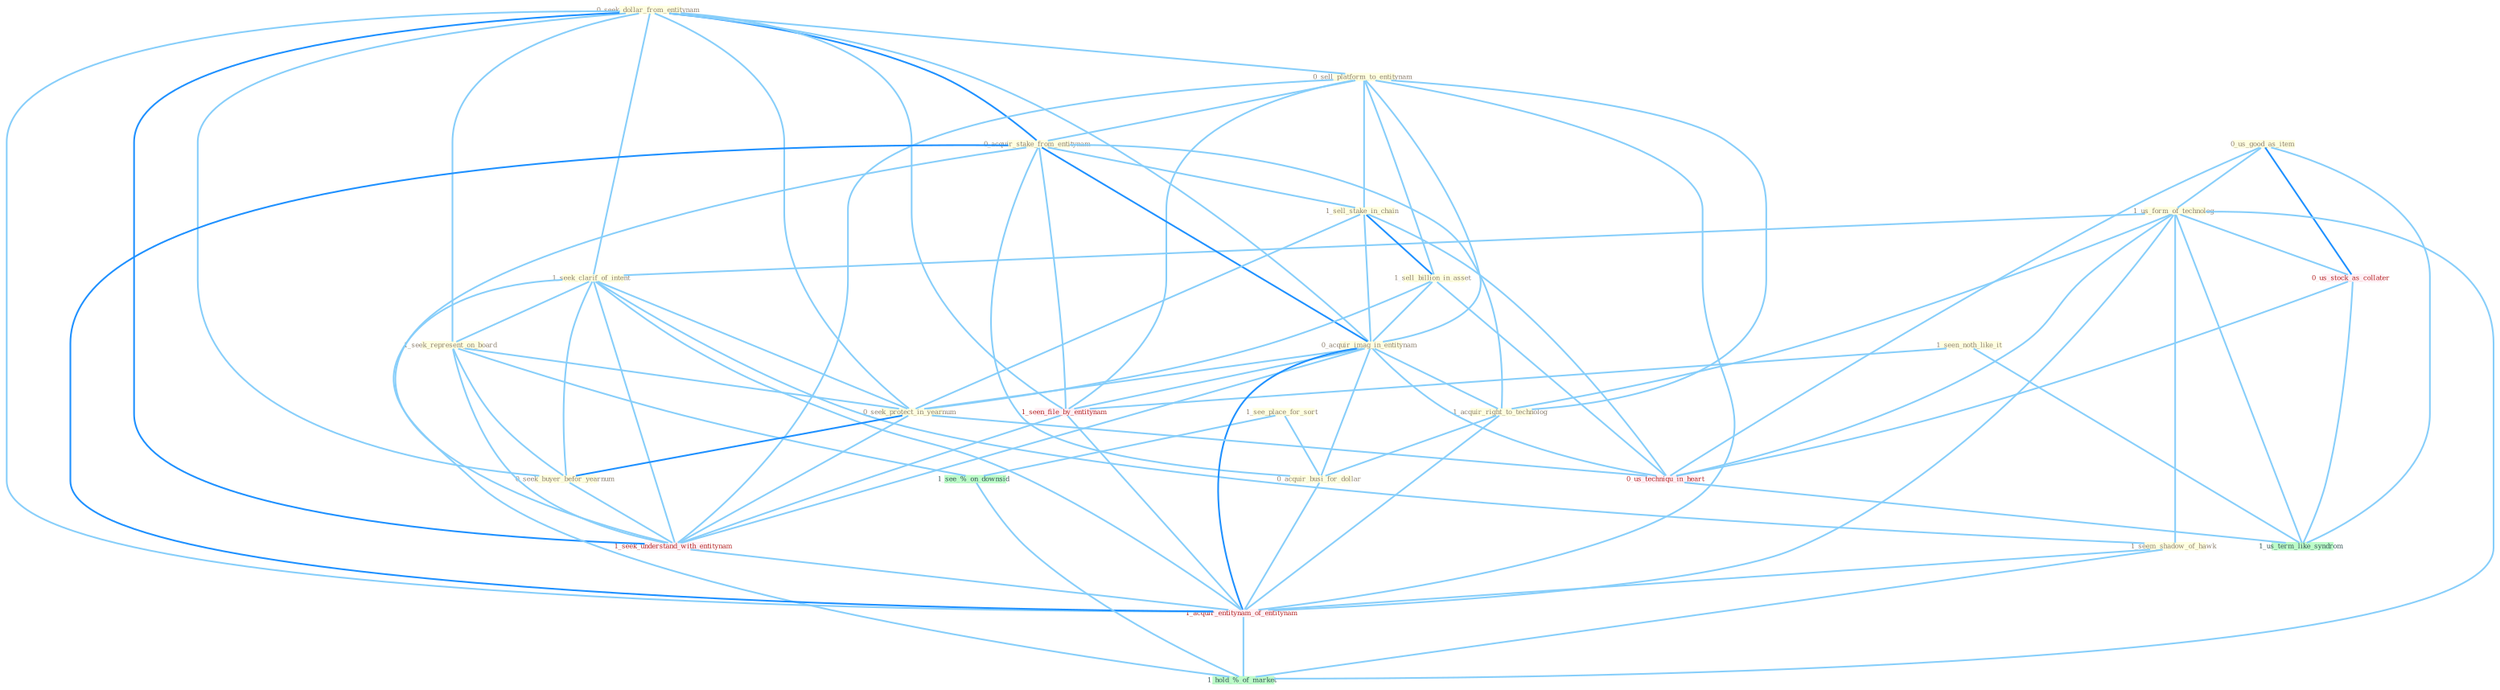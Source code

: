 Graph G{ 
    node
    [shape=polygon,style=filled,width=.5,height=.06,color="#BDFCC9",fixedsize=true,fontsize=4,
    fontcolor="#2f4f4f"];
    {node
    [color="#ffffe0", fontcolor="#8b7d6b"] "0_seek_dollar_from_entitynam " "0_us_good_as_item " "1_us_form_of_technolog " "1_seen_noth_like_it " "1_seek_clarif_of_intent " "0_sell_platform_to_entitynam " "1_see_place_for_sort " "0_acquir_stake_from_entitynam " "1_seek_represent_on_board " "1_sell_stake_in_chain " "1_sell_billion_in_asset " "0_acquir_imag_in_entitynam " "0_seek_protect_in_yearnum " "0_seek_buyer_befor_yearnum " "1_acquir_right_to_technolog " "0_acquir_busi_for_dollar " "1_seem_shadow_of_hawk "}
{node [color="#fff0f5", fontcolor="#b22222"] "1_seen_file_by_entitynam " "0_us_stock_as_collater " "1_seek_understand_with_entitynam " "1_acquir_entitynam_of_entitynam " "0_us_techniqu_in_heart "}
edge [color="#B0E2FF"];

	"0_seek_dollar_from_entitynam " -- "1_seek_clarif_of_intent " [w="1", color="#87cefa" ];
	"0_seek_dollar_from_entitynam " -- "0_sell_platform_to_entitynam " [w="1", color="#87cefa" ];
	"0_seek_dollar_from_entitynam " -- "0_acquir_stake_from_entitynam " [w="2", color="#1e90ff" , len=0.8];
	"0_seek_dollar_from_entitynam " -- "1_seek_represent_on_board " [w="1", color="#87cefa" ];
	"0_seek_dollar_from_entitynam " -- "0_acquir_imag_in_entitynam " [w="1", color="#87cefa" ];
	"0_seek_dollar_from_entitynam " -- "0_seek_protect_in_yearnum " [w="1", color="#87cefa" ];
	"0_seek_dollar_from_entitynam " -- "0_seek_buyer_befor_yearnum " [w="1", color="#87cefa" ];
	"0_seek_dollar_from_entitynam " -- "1_seen_file_by_entitynam " [w="1", color="#87cefa" ];
	"0_seek_dollar_from_entitynam " -- "1_seek_understand_with_entitynam " [w="2", color="#1e90ff" , len=0.8];
	"0_seek_dollar_from_entitynam " -- "1_acquir_entitynam_of_entitynam " [w="1", color="#87cefa" ];
	"0_us_good_as_item " -- "1_us_form_of_technolog " [w="1", color="#87cefa" ];
	"0_us_good_as_item " -- "0_us_stock_as_collater " [w="2", color="#1e90ff" , len=0.8];
	"0_us_good_as_item " -- "0_us_techniqu_in_heart " [w="1", color="#87cefa" ];
	"0_us_good_as_item " -- "1_us_term_like_syndrom " [w="1", color="#87cefa" ];
	"1_us_form_of_technolog " -- "1_seek_clarif_of_intent " [w="1", color="#87cefa" ];
	"1_us_form_of_technolog " -- "1_acquir_right_to_technolog " [w="1", color="#87cefa" ];
	"1_us_form_of_technolog " -- "1_seem_shadow_of_hawk " [w="1", color="#87cefa" ];
	"1_us_form_of_technolog " -- "0_us_stock_as_collater " [w="1", color="#87cefa" ];
	"1_us_form_of_technolog " -- "1_acquir_entitynam_of_entitynam " [w="1", color="#87cefa" ];
	"1_us_form_of_technolog " -- "0_us_techniqu_in_heart " [w="1", color="#87cefa" ];
	"1_us_form_of_technolog " -- "1_us_term_like_syndrom " [w="1", color="#87cefa" ];
	"1_us_form_of_technolog " -- "1_hold_%_of_market " [w="1", color="#87cefa" ];
	"1_seen_noth_like_it " -- "1_seen_file_by_entitynam " [w="1", color="#87cefa" ];
	"1_seen_noth_like_it " -- "1_us_term_like_syndrom " [w="1", color="#87cefa" ];
	"1_seek_clarif_of_intent " -- "1_seek_represent_on_board " [w="1", color="#87cefa" ];
	"1_seek_clarif_of_intent " -- "0_seek_protect_in_yearnum " [w="1", color="#87cefa" ];
	"1_seek_clarif_of_intent " -- "0_seek_buyer_befor_yearnum " [w="1", color="#87cefa" ];
	"1_seek_clarif_of_intent " -- "1_seem_shadow_of_hawk " [w="1", color="#87cefa" ];
	"1_seek_clarif_of_intent " -- "1_seek_understand_with_entitynam " [w="1", color="#87cefa" ];
	"1_seek_clarif_of_intent " -- "1_acquir_entitynam_of_entitynam " [w="1", color="#87cefa" ];
	"1_seek_clarif_of_intent " -- "1_hold_%_of_market " [w="1", color="#87cefa" ];
	"0_sell_platform_to_entitynam " -- "0_acquir_stake_from_entitynam " [w="1", color="#87cefa" ];
	"0_sell_platform_to_entitynam " -- "1_sell_stake_in_chain " [w="1", color="#87cefa" ];
	"0_sell_platform_to_entitynam " -- "1_sell_billion_in_asset " [w="1", color="#87cefa" ];
	"0_sell_platform_to_entitynam " -- "0_acquir_imag_in_entitynam " [w="1", color="#87cefa" ];
	"0_sell_platform_to_entitynam " -- "1_acquir_right_to_technolog " [w="1", color="#87cefa" ];
	"0_sell_platform_to_entitynam " -- "1_seen_file_by_entitynam " [w="1", color="#87cefa" ];
	"0_sell_platform_to_entitynam " -- "1_seek_understand_with_entitynam " [w="1", color="#87cefa" ];
	"0_sell_platform_to_entitynam " -- "1_acquir_entitynam_of_entitynam " [w="1", color="#87cefa" ];
	"1_see_place_for_sort " -- "0_acquir_busi_for_dollar " [w="1", color="#87cefa" ];
	"1_see_place_for_sort " -- "1_see_%_on_downsid " [w="1", color="#87cefa" ];
	"0_acquir_stake_from_entitynam " -- "1_sell_stake_in_chain " [w="1", color="#87cefa" ];
	"0_acquir_stake_from_entitynam " -- "0_acquir_imag_in_entitynam " [w="2", color="#1e90ff" , len=0.8];
	"0_acquir_stake_from_entitynam " -- "1_acquir_right_to_technolog " [w="1", color="#87cefa" ];
	"0_acquir_stake_from_entitynam " -- "0_acquir_busi_for_dollar " [w="1", color="#87cefa" ];
	"0_acquir_stake_from_entitynam " -- "1_seen_file_by_entitynam " [w="1", color="#87cefa" ];
	"0_acquir_stake_from_entitynam " -- "1_seek_understand_with_entitynam " [w="1", color="#87cefa" ];
	"0_acquir_stake_from_entitynam " -- "1_acquir_entitynam_of_entitynam " [w="2", color="#1e90ff" , len=0.8];
	"1_seek_represent_on_board " -- "0_seek_protect_in_yearnum " [w="1", color="#87cefa" ];
	"1_seek_represent_on_board " -- "0_seek_buyer_befor_yearnum " [w="1", color="#87cefa" ];
	"1_seek_represent_on_board " -- "1_seek_understand_with_entitynam " [w="1", color="#87cefa" ];
	"1_seek_represent_on_board " -- "1_see_%_on_downsid " [w="1", color="#87cefa" ];
	"1_sell_stake_in_chain " -- "1_sell_billion_in_asset " [w="2", color="#1e90ff" , len=0.8];
	"1_sell_stake_in_chain " -- "0_acquir_imag_in_entitynam " [w="1", color="#87cefa" ];
	"1_sell_stake_in_chain " -- "0_seek_protect_in_yearnum " [w="1", color="#87cefa" ];
	"1_sell_stake_in_chain " -- "0_us_techniqu_in_heart " [w="1", color="#87cefa" ];
	"1_sell_billion_in_asset " -- "0_acquir_imag_in_entitynam " [w="1", color="#87cefa" ];
	"1_sell_billion_in_asset " -- "0_seek_protect_in_yearnum " [w="1", color="#87cefa" ];
	"1_sell_billion_in_asset " -- "0_us_techniqu_in_heart " [w="1", color="#87cefa" ];
	"0_acquir_imag_in_entitynam " -- "0_seek_protect_in_yearnum " [w="1", color="#87cefa" ];
	"0_acquir_imag_in_entitynam " -- "1_acquir_right_to_technolog " [w="1", color="#87cefa" ];
	"0_acquir_imag_in_entitynam " -- "0_acquir_busi_for_dollar " [w="1", color="#87cefa" ];
	"0_acquir_imag_in_entitynam " -- "1_seen_file_by_entitynam " [w="1", color="#87cefa" ];
	"0_acquir_imag_in_entitynam " -- "1_seek_understand_with_entitynam " [w="1", color="#87cefa" ];
	"0_acquir_imag_in_entitynam " -- "1_acquir_entitynam_of_entitynam " [w="2", color="#1e90ff" , len=0.8];
	"0_acquir_imag_in_entitynam " -- "0_us_techniqu_in_heart " [w="1", color="#87cefa" ];
	"0_seek_protect_in_yearnum " -- "0_seek_buyer_befor_yearnum " [w="2", color="#1e90ff" , len=0.8];
	"0_seek_protect_in_yearnum " -- "1_seek_understand_with_entitynam " [w="1", color="#87cefa" ];
	"0_seek_protect_in_yearnum " -- "0_us_techniqu_in_heart " [w="1", color="#87cefa" ];
	"0_seek_buyer_befor_yearnum " -- "1_seek_understand_with_entitynam " [w="1", color="#87cefa" ];
	"1_acquir_right_to_technolog " -- "0_acquir_busi_for_dollar " [w="1", color="#87cefa" ];
	"1_acquir_right_to_technolog " -- "1_acquir_entitynam_of_entitynam " [w="1", color="#87cefa" ];
	"0_acquir_busi_for_dollar " -- "1_acquir_entitynam_of_entitynam " [w="1", color="#87cefa" ];
	"1_seem_shadow_of_hawk " -- "1_acquir_entitynam_of_entitynam " [w="1", color="#87cefa" ];
	"1_seem_shadow_of_hawk " -- "1_hold_%_of_market " [w="1", color="#87cefa" ];
	"1_seen_file_by_entitynam " -- "1_seek_understand_with_entitynam " [w="1", color="#87cefa" ];
	"1_seen_file_by_entitynam " -- "1_acquir_entitynam_of_entitynam " [w="1", color="#87cefa" ];
	"0_us_stock_as_collater " -- "0_us_techniqu_in_heart " [w="1", color="#87cefa" ];
	"0_us_stock_as_collater " -- "1_us_term_like_syndrom " [w="1", color="#87cefa" ];
	"1_seek_understand_with_entitynam " -- "1_acquir_entitynam_of_entitynam " [w="1", color="#87cefa" ];
	"1_acquir_entitynam_of_entitynam " -- "1_hold_%_of_market " [w="1", color="#87cefa" ];
	"0_us_techniqu_in_heart " -- "1_us_term_like_syndrom " [w="1", color="#87cefa" ];
	"1_see_%_on_downsid " -- "1_hold_%_of_market " [w="1", color="#87cefa" ];
}